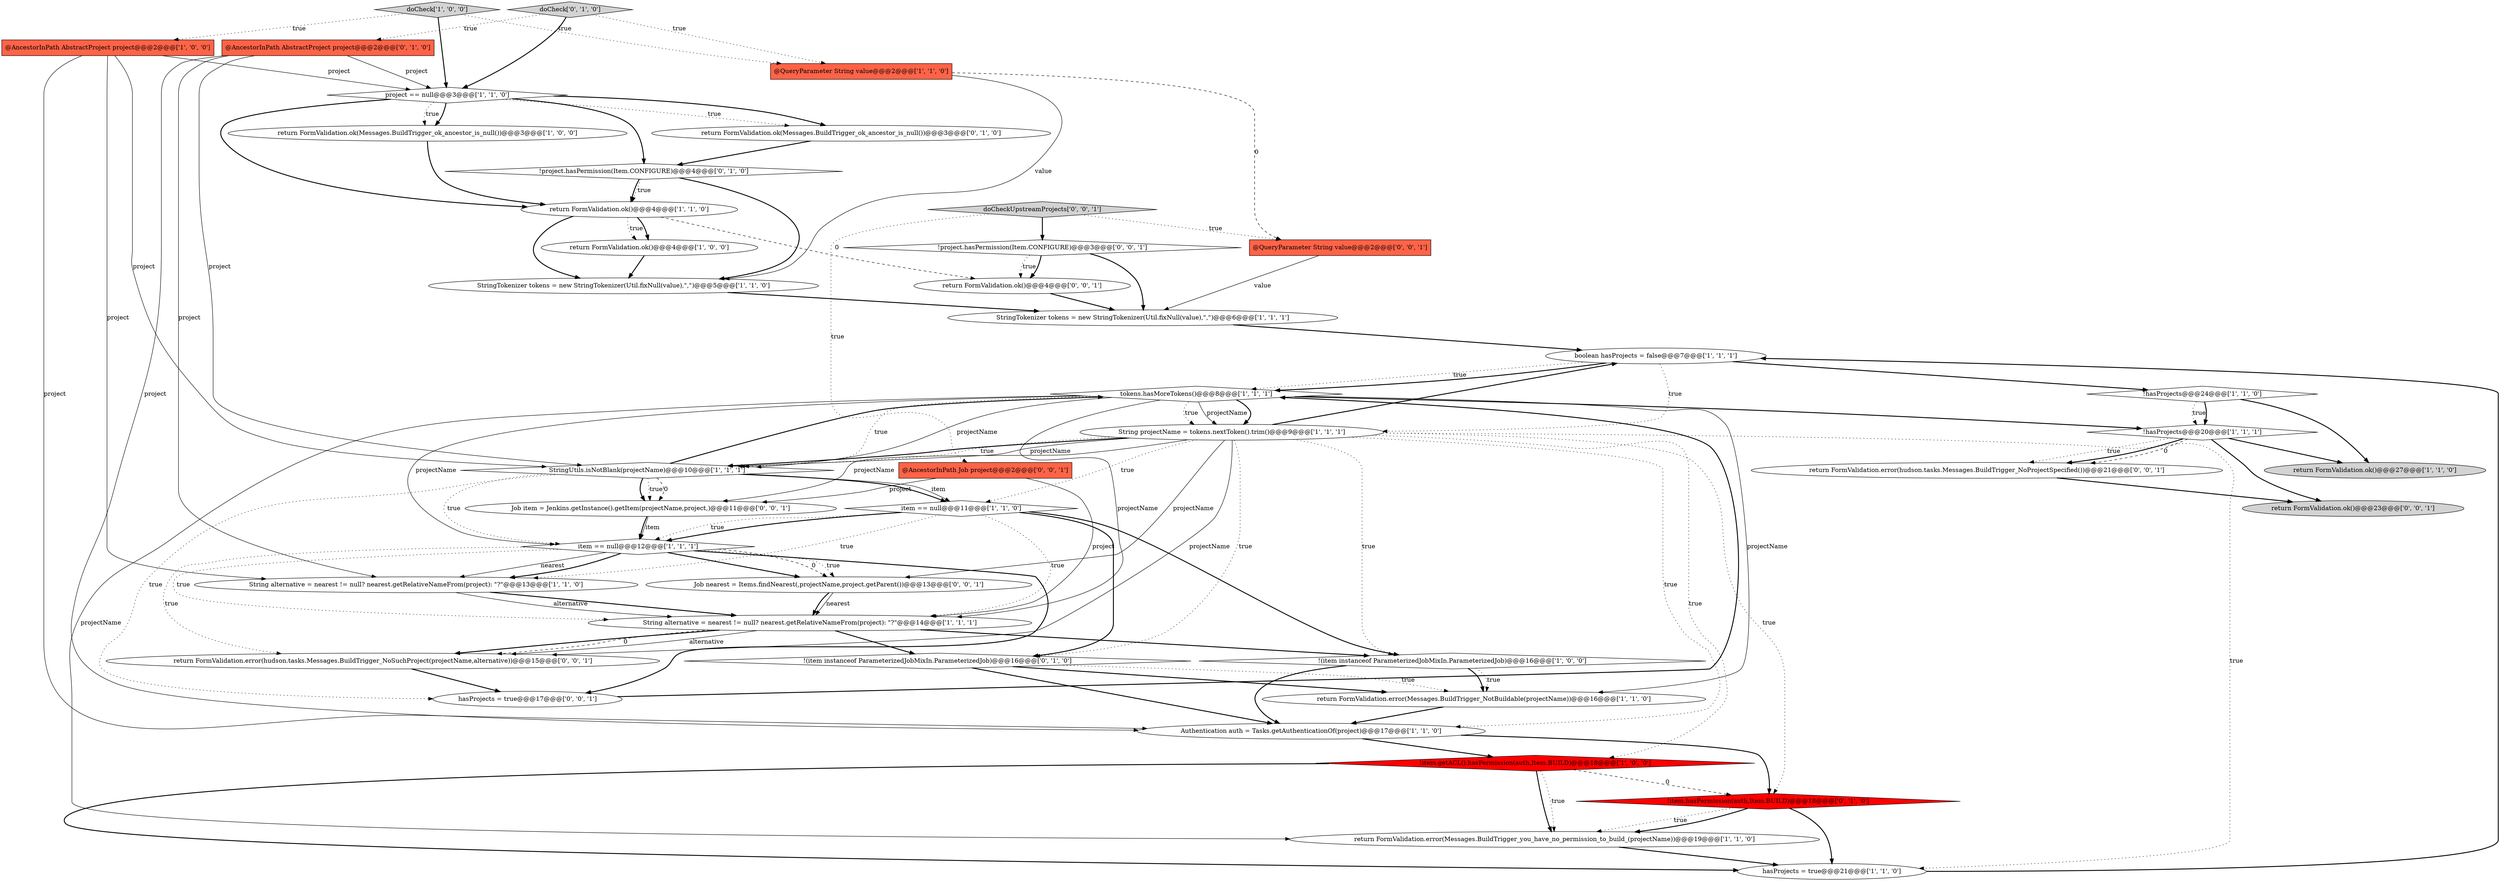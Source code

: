 digraph {
24 [style = filled, label = "StringTokenizer tokens = new StringTokenizer(Util.fixNull(value),\",\")@@@6@@@['1', '1', '1']", fillcolor = white, shape = ellipse image = "AAA0AAABBB1BBB"];
0 [style = filled, label = "return FormValidation.ok(Messages.BuildTrigger_ok_ancestor_is_null())@@@3@@@['1', '0', '0']", fillcolor = white, shape = ellipse image = "AAA0AAABBB1BBB"];
41 [style = filled, label = "return FormValidation.ok()@@@23@@@['0', '0', '1']", fillcolor = lightgray, shape = ellipse image = "AAA0AAABBB3BBB"];
11 [style = filled, label = "return FormValidation.error(Messages.BuildTrigger_you_have_no_permission_to_build_(projectName))@@@19@@@['1', '1', '0']", fillcolor = white, shape = ellipse image = "AAA0AAABBB1BBB"];
18 [style = filled, label = "hasProjects = true@@@21@@@['1', '1', '0']", fillcolor = white, shape = ellipse image = "AAA0AAABBB1BBB"];
4 [style = filled, label = "StringTokenizer tokens = new StringTokenizer(Util.fixNull(value),\",\")@@@5@@@['1', '1', '0']", fillcolor = white, shape = ellipse image = "AAA0AAABBB1BBB"];
14 [style = filled, label = "return FormValidation.error(Messages.BuildTrigger_NotBuildable(projectName))@@@16@@@['1', '1', '0']", fillcolor = white, shape = ellipse image = "AAA0AAABBB1BBB"];
1 [style = filled, label = "@AncestorInPath AbstractProject project@@@2@@@['1', '0', '0']", fillcolor = tomato, shape = box image = "AAA0AAABBB1BBB"];
16 [style = filled, label = "return FormValidation.ok()@@@4@@@['1', '1', '0']", fillcolor = white, shape = ellipse image = "AAA0AAABBB1BBB"];
37 [style = filled, label = "hasProjects = true@@@17@@@['0', '0', '1']", fillcolor = white, shape = ellipse image = "AAA0AAABBB3BBB"];
19 [style = filled, label = "String alternative = nearest != null? nearest.getRelativeNameFrom(project): \"?\"@@@14@@@['1', '1', '1']", fillcolor = white, shape = ellipse image = "AAA0AAABBB1BBB"];
28 [style = filled, label = "@AncestorInPath AbstractProject project@@@2@@@['0', '1', '0']", fillcolor = tomato, shape = box image = "AAA0AAABBB2BBB"];
36 [style = filled, label = "@QueryParameter String value@@@2@@@['0', '0', '1']", fillcolor = tomato, shape = box image = "AAA0AAABBB3BBB"];
27 [style = filled, label = "return FormValidation.ok(Messages.BuildTrigger_ok_ancestor_is_null())@@@3@@@['0', '1', '0']", fillcolor = white, shape = ellipse image = "AAA0AAABBB2BBB"];
33 [style = filled, label = "doCheckUpstreamProjects['0', '0', '1']", fillcolor = lightgray, shape = diamond image = "AAA0AAABBB3BBB"];
9 [style = filled, label = "return FormValidation.ok()@@@27@@@['1', '1', '0']", fillcolor = lightgray, shape = ellipse image = "AAA0AAABBB1BBB"];
15 [style = filled, label = "tokens.hasMoreTokens()@@@8@@@['1', '1', '1']", fillcolor = white, shape = diamond image = "AAA0AAABBB1BBB"];
10 [style = filled, label = "doCheck['1', '0', '0']", fillcolor = lightgray, shape = diamond image = "AAA0AAABBB1BBB"];
20 [style = filled, label = "item == null@@@11@@@['1', '1', '0']", fillcolor = white, shape = diamond image = "AAA0AAABBB1BBB"];
38 [style = filled, label = "return FormValidation.ok()@@@4@@@['0', '0', '1']", fillcolor = white, shape = ellipse image = "AAA0AAABBB3BBB"];
22 [style = filled, label = "String projectName = tokens.nextToken().trim()@@@9@@@['1', '1', '1']", fillcolor = white, shape = ellipse image = "AAA0AAABBB1BBB"];
12 [style = filled, label = "!item.getACL().hasPermission(auth,Item.BUILD)@@@18@@@['1', '0', '0']", fillcolor = red, shape = diamond image = "AAA1AAABBB1BBB"];
5 [style = filled, label = "return FormValidation.ok()@@@4@@@['1', '0', '0']", fillcolor = white, shape = ellipse image = "AAA0AAABBB1BBB"];
8 [style = filled, label = "StringUtils.isNotBlank(projectName)@@@10@@@['1', '1', '1']", fillcolor = white, shape = diamond image = "AAA0AAABBB1BBB"];
30 [style = filled, label = "doCheck['0', '1', '0']", fillcolor = lightgray, shape = diamond image = "AAA0AAABBB2BBB"];
2 [style = filled, label = "boolean hasProjects = false@@@7@@@['1', '1', '1']", fillcolor = white, shape = ellipse image = "AAA0AAABBB1BBB"];
7 [style = filled, label = "@QueryParameter String value@@@2@@@['1', '1', '0']", fillcolor = tomato, shape = box image = "AAA0AAABBB1BBB"];
32 [style = filled, label = "return FormValidation.error(hudson.tasks.Messages.BuildTrigger_NoProjectSpecified())@@@21@@@['0', '0', '1']", fillcolor = white, shape = ellipse image = "AAA0AAABBB3BBB"];
34 [style = filled, label = "!project.hasPermission(Item.CONFIGURE)@@@3@@@['0', '0', '1']", fillcolor = white, shape = diamond image = "AAA0AAABBB3BBB"];
6 [style = filled, label = "!hasProjects@@@20@@@['1', '1', '1']", fillcolor = white, shape = diamond image = "AAA0AAABBB1BBB"];
42 [style = filled, label = "Job nearest = Items.findNearest(,projectName,project.getParent())@@@13@@@['0', '0', '1']", fillcolor = white, shape = ellipse image = "AAA0AAABBB3BBB"];
3 [style = filled, label = "Authentication auth = Tasks.getAuthenticationOf(project)@@@17@@@['1', '1', '0']", fillcolor = white, shape = ellipse image = "AAA0AAABBB1BBB"];
17 [style = filled, label = "project == null@@@3@@@['1', '1', '0']", fillcolor = white, shape = diamond image = "AAA0AAABBB1BBB"];
13 [style = filled, label = "!(item instanceof ParameterizedJobMixIn.ParameterizedJob)@@@16@@@['1', '0', '0']", fillcolor = white, shape = diamond image = "AAA0AAABBB1BBB"];
23 [style = filled, label = "String alternative = nearest != null? nearest.getRelativeNameFrom(project): \"?\"@@@13@@@['1', '1', '0']", fillcolor = white, shape = ellipse image = "AAA0AAABBB1BBB"];
40 [style = filled, label = "Job item = Jenkins.getInstance().getItem(projectName,project,)@@@11@@@['0', '0', '1']", fillcolor = white, shape = ellipse image = "AAA0AAABBB3BBB"];
25 [style = filled, label = "item == null@@@12@@@['1', '1', '1']", fillcolor = white, shape = diamond image = "AAA0AAABBB1BBB"];
26 [style = filled, label = "!project.hasPermission(Item.CONFIGURE)@@@4@@@['0', '1', '0']", fillcolor = white, shape = diamond image = "AAA0AAABBB2BBB"];
31 [style = filled, label = "!item.hasPermission(auth,Item.BUILD)@@@18@@@['0', '1', '0']", fillcolor = red, shape = diamond image = "AAA1AAABBB2BBB"];
35 [style = filled, label = "@AncestorInPath Job project@@@2@@@['0', '0', '1']", fillcolor = tomato, shape = box image = "AAA0AAABBB3BBB"];
39 [style = filled, label = "return FormValidation.error(hudson.tasks.Messages.BuildTrigger_NoSuchProject(projectName,alternative))@@@15@@@['0', '0', '1']", fillcolor = white, shape = ellipse image = "AAA0AAABBB3BBB"];
21 [style = filled, label = "!hasProjects@@@24@@@['1', '1', '0']", fillcolor = white, shape = diamond image = "AAA0AAABBB1BBB"];
29 [style = filled, label = "!(item instanceof ParameterizedJobMixIn.ParameterizedJob)@@@16@@@['0', '1', '0']", fillcolor = white, shape = diamond image = "AAA0AAABBB2BBB"];
14->3 [style = bold, label=""];
25->23 [style = solid, label="nearest"];
19->39 [style = solid, label="alternative"];
22->31 [style = dotted, label="true"];
2->22 [style = dotted, label="true"];
22->42 [style = solid, label="projectName"];
1->23 [style = solid, label="project"];
2->15 [style = dotted, label="true"];
40->25 [style = bold, label=""];
12->31 [style = dashed, label="0"];
6->32 [style = dotted, label="true"];
10->17 [style = bold, label=""];
37->15 [style = bold, label=""];
22->8 [style = solid, label="projectName"];
8->40 [style = bold, label=""];
15->19 [style = solid, label="projectName"];
36->24 [style = solid, label="value"];
40->25 [style = solid, label="item"];
8->37 [style = dotted, label="true"];
22->8 [style = bold, label=""];
42->19 [style = solid, label="nearest"];
33->35 [style = dotted, label="true"];
8->20 [style = bold, label=""];
15->8 [style = dotted, label="true"];
34->24 [style = bold, label=""];
29->14 [style = dotted, label="true"];
2->15 [style = bold, label=""];
6->41 [style = bold, label=""];
16->5 [style = dotted, label="true"];
12->18 [style = bold, label=""];
29->14 [style = bold, label=""];
26->16 [style = dotted, label="true"];
10->1 [style = dotted, label="true"];
17->27 [style = bold, label=""];
25->19 [style = dotted, label="true"];
13->14 [style = bold, label=""];
17->27 [style = dotted, label="true"];
17->16 [style = bold, label=""];
42->19 [style = bold, label=""];
6->32 [style = bold, label=""];
22->29 [style = dotted, label="true"];
30->7 [style = dotted, label="true"];
28->3 [style = solid, label="project"];
6->32 [style = dashed, label="0"];
12->11 [style = bold, label=""];
19->39 [style = bold, label=""];
25->42 [style = dashed, label="0"];
8->40 [style = dotted, label="true"];
31->11 [style = dotted, label="true"];
20->25 [style = bold, label=""];
26->4 [style = bold, label=""];
31->11 [style = bold, label=""];
11->18 [style = bold, label=""];
34->38 [style = dotted, label="true"];
12->11 [style = dotted, label="true"];
26->16 [style = bold, label=""];
21->9 [style = bold, label=""];
22->20 [style = dotted, label="true"];
19->13 [style = bold, label=""];
28->17 [style = solid, label="project"];
22->40 [style = solid, label="projectName"];
25->42 [style = dotted, label="true"];
2->21 [style = bold, label=""];
25->37 [style = bold, label=""];
22->13 [style = dotted, label="true"];
34->38 [style = bold, label=""];
30->28 [style = dotted, label="true"];
21->6 [style = dotted, label="true"];
27->26 [style = bold, label=""];
39->37 [style = bold, label=""];
8->25 [style = dotted, label="true"];
0->16 [style = bold, label=""];
8->40 [style = dashed, label="0"];
20->25 [style = dotted, label="true"];
4->24 [style = bold, label=""];
22->18 [style = dotted, label="true"];
22->2 [style = bold, label=""];
20->13 [style = bold, label=""];
30->17 [style = bold, label=""];
8->15 [style = bold, label=""];
38->24 [style = bold, label=""];
19->29 [style = bold, label=""];
15->14 [style = solid, label="projectName"];
1->3 [style = solid, label="project"];
35->19 [style = solid, label="project"];
15->11 [style = solid, label="projectName"];
25->39 [style = dotted, label="true"];
3->12 [style = bold, label=""];
8->20 [style = solid, label="item"];
15->22 [style = bold, label=""];
28->8 [style = solid, label="project"];
17->0 [style = bold, label=""];
19->39 [style = dashed, label="0"];
7->4 [style = solid, label="value"];
23->19 [style = bold, label=""];
5->4 [style = bold, label=""];
20->23 [style = dotted, label="true"];
15->8 [style = solid, label="projectName"];
16->5 [style = bold, label=""];
22->3 [style = dotted, label="true"];
25->42 [style = bold, label=""];
32->41 [style = bold, label=""];
20->19 [style = dotted, label="true"];
16->4 [style = bold, label=""];
13->14 [style = dotted, label="true"];
1->8 [style = solid, label="project"];
15->25 [style = solid, label="projectName"];
28->23 [style = solid, label="project"];
17->0 [style = dotted, label="true"];
17->26 [style = bold, label=""];
16->38 [style = dashed, label="0"];
22->39 [style = solid, label="projectName"];
24->2 [style = bold, label=""];
21->6 [style = bold, label=""];
20->29 [style = bold, label=""];
25->23 [style = bold, label=""];
3->31 [style = bold, label=""];
29->3 [style = bold, label=""];
31->18 [style = bold, label=""];
15->22 [style = dotted, label="true"];
15->6 [style = bold, label=""];
1->17 [style = solid, label="project"];
15->22 [style = solid, label="projectName"];
18->2 [style = bold, label=""];
22->12 [style = dotted, label="true"];
33->36 [style = dotted, label="true"];
23->19 [style = solid, label="alternative"];
22->8 [style = dotted, label="true"];
13->3 [style = bold, label=""];
35->40 [style = solid, label="project"];
6->9 [style = bold, label=""];
33->34 [style = bold, label=""];
7->36 [style = dashed, label="0"];
10->7 [style = dotted, label="true"];
}

